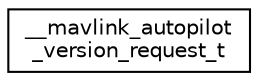 digraph "Graphical Class Hierarchy"
{
 // INTERACTIVE_SVG=YES
  edge [fontname="Helvetica",fontsize="10",labelfontname="Helvetica",labelfontsize="10"];
  node [fontname="Helvetica",fontsize="10",shape=record];
  rankdir="LR";
  Node1 [label="__mavlink_autopilot\l_version_request_t",height=0.2,width=0.4,color="black", fillcolor="white", style="filled",URL="$struct____mavlink__autopilot__version__request__t.html"];
}
